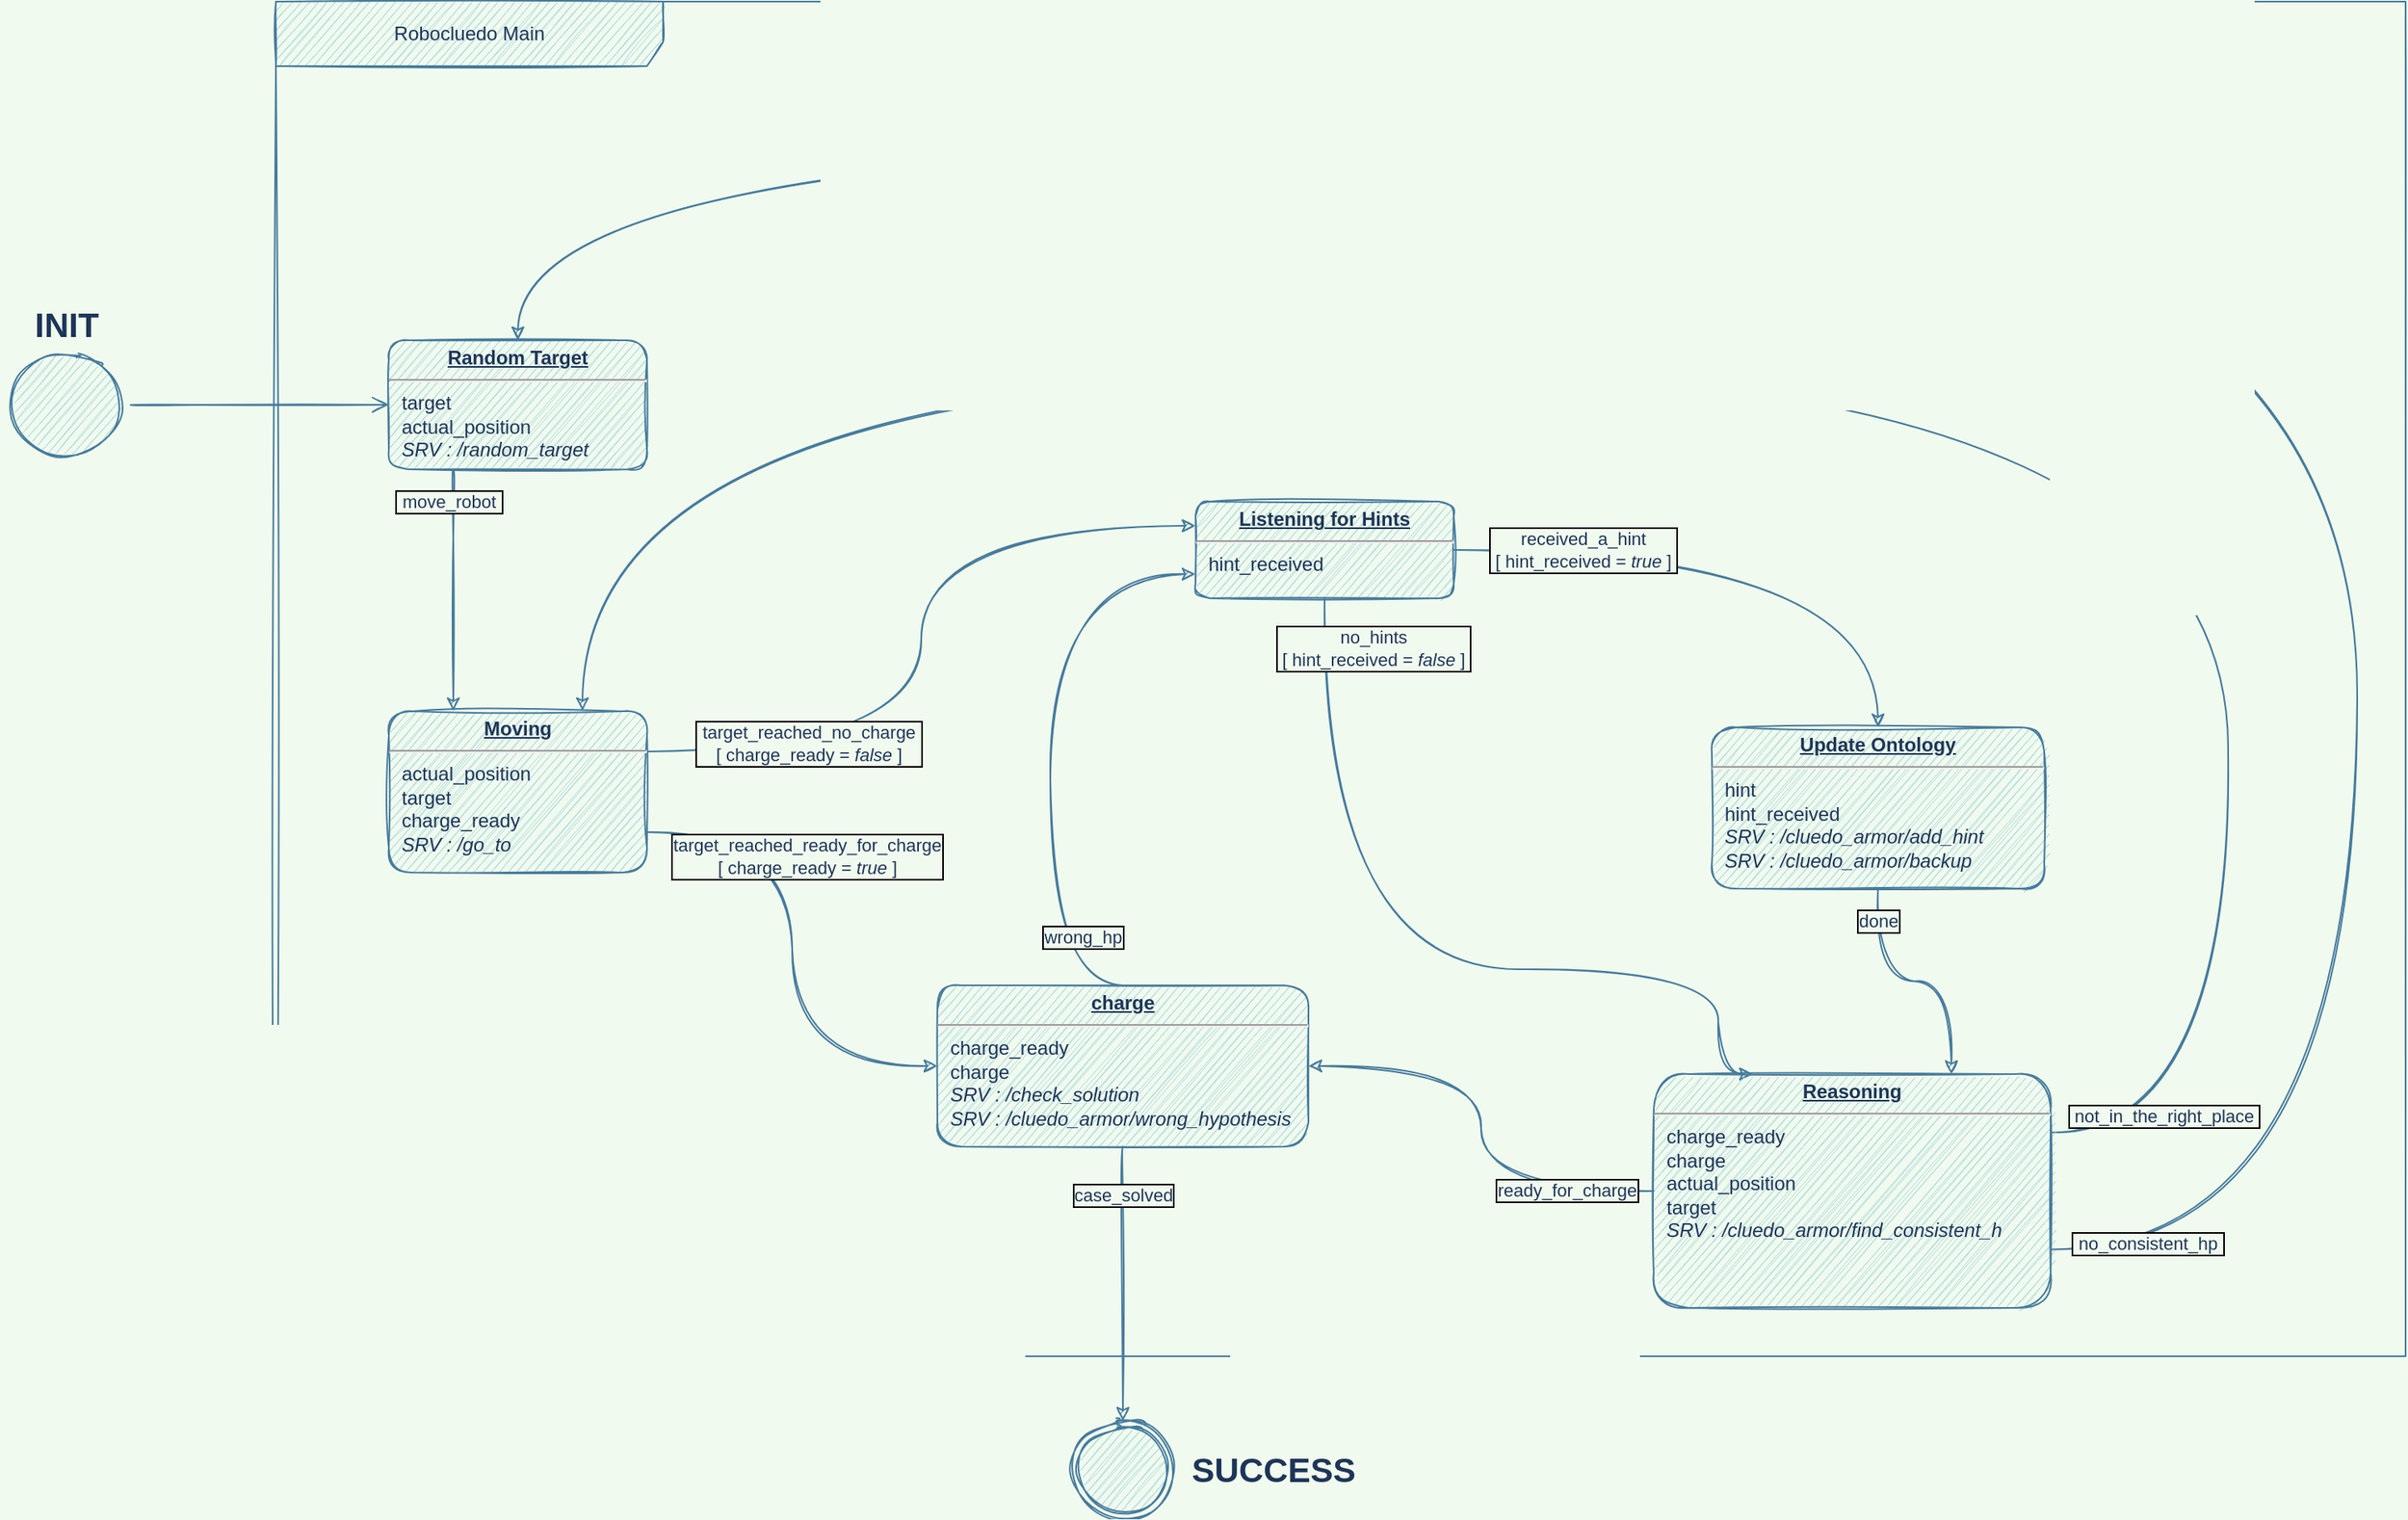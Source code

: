 <mxfile version="15.4.0" type="device"><diagram id="W9Oy2yt0CPcuzXGtQ-K2" name="Page-1"><mxGraphModel dx="2249" dy="814" grid="1" gridSize="10" guides="1" tooltips="1" connect="1" arrows="1" fold="1" page="1" pageScale="1" pageWidth="827" pageHeight="1169" background="#F1FAEE" math="0" shadow="0"><root><mxCell id="0"/><mxCell id="1" parent="0"/><mxCell id="_Xa--BlpYBwkqSLyagYp-50" value="Robocluedo Main" style="shape=umlFrame;whiteSpace=wrap;html=1;rounded=0;fontColor=#1D3557;strokeColor=#457B9D;fillColor=#A8DADC;width=240;height=40;sketch=1;" vertex="1" parent="1"><mxGeometry x="-520" y="160" width="1320" height="840" as="geometry"/></mxCell><mxCell id="_Xa--BlpYBwkqSLyagYp-43" style="edgeStyle=orthogonalEdgeStyle;rounded=1;orthogonalLoop=1;jettySize=auto;html=1;exitX=0.25;exitY=1;exitDx=0;exitDy=0;strokeColor=#457B9D;fontColor=#1D3557;entryX=0.25;entryY=0;entryDx=0;entryDy=0;sketch=1;curved=1;labelBackgroundColor=#F1FAEE;" edge="1" parent="1" source="_Xa--BlpYBwkqSLyagYp-21" target="_Xa--BlpYBwkqSLyagYp-22"><mxGeometry relative="1" as="geometry"/></mxCell><mxCell id="_Xa--BlpYBwkqSLyagYp-44" value="&amp;nbsp;move_robot&amp;nbsp;" style="edgeLabel;html=1;align=center;verticalAlign=middle;resizable=0;points=[];labelBorderColor=#000000;fontColor=#1D3557;sketch=1;labelBackgroundColor=#F1FAEE;" vertex="1" connectable="0" parent="_Xa--BlpYBwkqSLyagYp-43"><mxGeometry x="-0.28" y="1" relative="1" as="geometry"><mxPoint x="-4" y="-34" as="offset"/></mxGeometry></mxCell><mxCell id="_Xa--BlpYBwkqSLyagYp-21" value="&lt;p style=&quot;margin: 0px ; margin-top: 4px ; text-align: center ; text-decoration: underline&quot;&gt;&lt;b&gt;Random Target&lt;/b&gt;&lt;/p&gt;&lt;hr&gt;&lt;p style=&quot;margin: 0px ; margin-left: 8px&quot;&gt;target&lt;br&gt;actual_position&lt;br&gt;&lt;/p&gt;&lt;p style=&quot;margin: 0px ; margin-left: 8px&quot;&gt;&lt;i&gt;SRV : /random_target&lt;/i&gt;&lt;/p&gt;" style="verticalAlign=top;align=left;overflow=fill;fontSize=12;fontFamily=Helvetica;html=1;rounded=1;fillColor=#A8DADC;strokeColor=#457B9D;fontColor=#1D3557;sketch=1;" vertex="1" parent="1"><mxGeometry x="-450" y="370" width="160" height="80" as="geometry"/></mxCell><mxCell id="_Xa--BlpYBwkqSLyagYp-29" style="edgeStyle=orthogonalEdgeStyle;rounded=1;orthogonalLoop=1;jettySize=auto;html=1;exitX=1;exitY=0.25;exitDx=0;exitDy=0;entryX=0;entryY=0.25;entryDx=0;entryDy=0;strokeColor=#457B9D;fontColor=#1D3557;sketch=1;curved=1;labelBackgroundColor=#F1FAEE;" edge="1" parent="1" source="_Xa--BlpYBwkqSLyagYp-22" target="_Xa--BlpYBwkqSLyagYp-23"><mxGeometry relative="1" as="geometry"/></mxCell><mxCell id="_Xa--BlpYBwkqSLyagYp-31" value="&amp;nbsp;target_reached_no_charge&amp;nbsp;&lt;br&gt;&amp;nbsp;[ charge_ready = &lt;i&gt;false&lt;/i&gt; ]&amp;nbsp;" style="edgeLabel;html=1;align=center;verticalAlign=middle;resizable=0;points=[];labelBorderColor=#000000;fontColor=#1D3557;sketch=1;labelBackgroundColor=#F1FAEE;" vertex="1" connectable="0" parent="_Xa--BlpYBwkqSLyagYp-29"><mxGeometry x="0.48" relative="1" as="geometry"><mxPoint x="-115" y="135" as="offset"/></mxGeometry></mxCell><mxCell id="_Xa--BlpYBwkqSLyagYp-30" style="edgeStyle=orthogonalEdgeStyle;rounded=1;orthogonalLoop=1;jettySize=auto;html=1;exitX=1;exitY=0.75;exitDx=0;exitDy=0;entryX=0;entryY=0.5;entryDx=0;entryDy=0;strokeColor=#457B9D;fontColor=#1D3557;sketch=1;curved=1;labelBackgroundColor=#F1FAEE;" edge="1" parent="1" source="_Xa--BlpYBwkqSLyagYp-22" target="_Xa--BlpYBwkqSLyagYp-26"><mxGeometry relative="1" as="geometry"/></mxCell><mxCell id="_Xa--BlpYBwkqSLyagYp-32" value="target_reached_ready_for_charge&lt;br&gt;&amp;nbsp;[ charge_ready = &lt;i&gt;true&amp;nbsp;&lt;/i&gt;]&amp;nbsp;" style="edgeLabel;html=1;align=center;verticalAlign=middle;resizable=0;points=[];labelBorderColor=#000000;fontColor=#1D3557;sketch=1;labelBackgroundColor=#F1FAEE;" vertex="1" connectable="0" parent="_Xa--BlpYBwkqSLyagYp-30"><mxGeometry x="-0.504" y="1" relative="1" as="geometry"><mxPoint x="18" y="16" as="offset"/></mxGeometry></mxCell><mxCell id="_Xa--BlpYBwkqSLyagYp-22" value="&lt;p style=&quot;margin: 0px ; margin-top: 4px ; text-align: center ; text-decoration: underline&quot;&gt;&lt;b&gt;Moving&lt;/b&gt;&lt;/p&gt;&lt;hr&gt;&lt;p style=&quot;margin: 0px ; margin-left: 8px&quot;&gt;actual_position&lt;br&gt;target&lt;br&gt;charge_ready&lt;/p&gt;&lt;p style=&quot;margin: 0px ; margin-left: 8px&quot;&gt;&lt;i&gt;SRV : /go_to&lt;/i&gt;&lt;/p&gt;" style="verticalAlign=top;align=left;overflow=fill;fontSize=12;fontFamily=Helvetica;html=1;rounded=1;fillColor=#A8DADC;strokeColor=#457B9D;fontColor=#1D3557;sketch=1;" vertex="1" parent="1"><mxGeometry x="-450" y="600" width="160" height="100" as="geometry"/></mxCell><mxCell id="_Xa--BlpYBwkqSLyagYp-35" style="edgeStyle=orthogonalEdgeStyle;rounded=1;orthogonalLoop=1;jettySize=auto;html=1;exitX=0.5;exitY=1;exitDx=0;exitDy=0;entryX=0.25;entryY=0;entryDx=0;entryDy=0;strokeColor=#457B9D;fontColor=#1D3557;sketch=1;curved=1;labelBackgroundColor=#F1FAEE;" edge="1" parent="1" source="_Xa--BlpYBwkqSLyagYp-23" target="_Xa--BlpYBwkqSLyagYp-25"><mxGeometry relative="1" as="geometry"><Array as="points"><mxPoint x="130" y="760"/><mxPoint x="374" y="760"/></Array></mxGeometry></mxCell><mxCell id="_Xa--BlpYBwkqSLyagYp-38" value="no_hints&lt;br&gt;&amp;nbsp;[ hint_received = &lt;i&gt;false&lt;/i&gt; ]&amp;nbsp;" style="edgeLabel;html=1;align=center;verticalAlign=middle;resizable=0;points=[];labelBorderColor=#000000;fontColor=#1D3557;sketch=1;labelBackgroundColor=#F1FAEE;" vertex="1" connectable="0" parent="_Xa--BlpYBwkqSLyagYp-35"><mxGeometry x="-0.353" y="10" relative="1" as="geometry"><mxPoint x="20" y="-151" as="offset"/></mxGeometry></mxCell><mxCell id="_Xa--BlpYBwkqSLyagYp-63" style="edgeStyle=orthogonalEdgeStyle;rounded=1;orthogonalLoop=1;jettySize=auto;html=1;fontColor=#1D3557;strokeColor=#457B9D;fillColor=#A8DADC;sketch=1;curved=1;labelBackgroundColor=#F1FAEE;" edge="1" parent="1" source="_Xa--BlpYBwkqSLyagYp-23" target="_Xa--BlpYBwkqSLyagYp-24"><mxGeometry relative="1" as="geometry"/></mxCell><mxCell id="_Xa--BlpYBwkqSLyagYp-64" value="&lt;span style=&quot;background-color: rgb(241 , 250 , 238)&quot;&gt;&amp;nbsp;received_a_hint&amp;nbsp;&lt;/span&gt;&lt;br&gt;&lt;span style=&quot;background-color: rgb(241 , 250 , 238)&quot;&gt;&amp;nbsp;[ hint_received =&amp;nbsp;&lt;/span&gt;&lt;i&gt;true&lt;/i&gt;&lt;span style=&quot;background-color: rgb(241 , 250 , 238)&quot;&gt;&amp;nbsp;]&amp;nbsp;&lt;/span&gt;" style="edgeLabel;html=1;align=center;verticalAlign=middle;resizable=0;points=[];fontColor=#1D3557;labelBorderColor=#000000;sketch=1;labelBackgroundColor=#F1FAEE;" vertex="1" connectable="0" parent="_Xa--BlpYBwkqSLyagYp-63"><mxGeometry x="-0.007" y="-14" relative="1" as="geometry"><mxPoint x="-105" y="-14" as="offset"/></mxGeometry></mxCell><mxCell id="_Xa--BlpYBwkqSLyagYp-23" value="&lt;p style=&quot;margin: 0px ; margin-top: 4px ; text-align: center ; text-decoration: underline&quot;&gt;&lt;b&gt;Listening for Hints&lt;/b&gt;&lt;/p&gt;&lt;hr&gt;&lt;p style=&quot;margin: 0px ; margin-left: 8px&quot;&gt;hint_received&lt;/p&gt;" style="verticalAlign=top;align=left;overflow=fill;fontSize=12;fontFamily=Helvetica;html=1;rounded=1;fillColor=#A8DADC;strokeColor=#457B9D;fontColor=#1D3557;sketch=1;" vertex="1" parent="1"><mxGeometry x="50" y="470" width="160" height="60" as="geometry"/></mxCell><mxCell id="_Xa--BlpYBwkqSLyagYp-36" style="edgeStyle=orthogonalEdgeStyle;rounded=1;orthogonalLoop=1;jettySize=auto;html=1;exitX=0.5;exitY=1;exitDx=0;exitDy=0;entryX=0.75;entryY=0;entryDx=0;entryDy=0;strokeColor=#457B9D;fontColor=#1D3557;sketch=1;curved=1;labelBackgroundColor=#F1FAEE;" edge="1" parent="1" source="_Xa--BlpYBwkqSLyagYp-24" target="_Xa--BlpYBwkqSLyagYp-25"><mxGeometry relative="1" as="geometry"/></mxCell><mxCell id="_Xa--BlpYBwkqSLyagYp-37" value="done" style="edgeLabel;html=1;align=center;verticalAlign=middle;resizable=0;points=[];labelBorderColor=#000000;fontColor=#1D3557;sketch=1;labelBackgroundColor=#F1FAEE;" vertex="1" connectable="0" parent="_Xa--BlpYBwkqSLyagYp-36"><mxGeometry x="-0.412" y="7" relative="1" as="geometry"><mxPoint x="-7" y="-27" as="offset"/></mxGeometry></mxCell><mxCell id="_Xa--BlpYBwkqSLyagYp-24" value="&lt;p style=&quot;margin: 0px ; margin-top: 4px ; text-align: center ; text-decoration: underline&quot;&gt;&lt;b&gt;Update Ontology&lt;/b&gt;&lt;/p&gt;&lt;hr&gt;&lt;p style=&quot;margin: 0px ; margin-left: 8px&quot;&gt;hint&lt;br&gt;hint_received&lt;br&gt;&lt;/p&gt;&lt;p style=&quot;margin: 0px ; margin-left: 8px&quot;&gt;&lt;i&gt;SRV : /cluedo_armor/add_hint&lt;/i&gt;&lt;/p&gt;&lt;p style=&quot;margin: 0px ; margin-left: 8px&quot;&gt;&lt;i&gt;SRV : /cluedo_armor/backup&lt;/i&gt;&lt;/p&gt;" style="verticalAlign=top;align=left;overflow=fill;fontSize=12;fontFamily=Helvetica;html=1;rounded=1;fillColor=#A8DADC;strokeColor=#457B9D;fontColor=#1D3557;sketch=1;" vertex="1" parent="1"><mxGeometry x="370" y="610" width="206" height="100" as="geometry"/></mxCell><mxCell id="_Xa--BlpYBwkqSLyagYp-39" style="edgeStyle=orthogonalEdgeStyle;rounded=1;orthogonalLoop=1;jettySize=auto;html=1;exitX=0;exitY=0.5;exitDx=0;exitDy=0;entryX=1;entryY=0.5;entryDx=0;entryDy=0;strokeColor=#457B9D;fontColor=#1D3557;sketch=1;curved=1;labelBackgroundColor=#F1FAEE;" edge="1" parent="1" source="_Xa--BlpYBwkqSLyagYp-25" target="_Xa--BlpYBwkqSLyagYp-26"><mxGeometry relative="1" as="geometry"/></mxCell><mxCell id="_Xa--BlpYBwkqSLyagYp-40" value="ready_for_charge" style="edgeLabel;html=1;align=center;verticalAlign=middle;resizable=0;points=[];labelBorderColor=#000000;fontColor=#1D3557;sketch=1;labelBackgroundColor=#F1FAEE;" vertex="1" connectable="0" parent="_Xa--BlpYBwkqSLyagYp-39"><mxGeometry x="0.156" y="1" relative="1" as="geometry"><mxPoint x="54" y="61" as="offset"/></mxGeometry></mxCell><mxCell id="_Xa--BlpYBwkqSLyagYp-45" style="edgeStyle=orthogonalEdgeStyle;rounded=1;orthogonalLoop=1;jettySize=auto;html=1;exitX=1;exitY=0.75;exitDx=0;exitDy=0;entryX=0.5;entryY=0;entryDx=0;entryDy=0;strokeColor=#457B9D;fontColor=#1D3557;sketch=1;curved=1;labelBackgroundColor=#F1FAEE;" edge="1" parent="1" source="_Xa--BlpYBwkqSLyagYp-25" target="_Xa--BlpYBwkqSLyagYp-21"><mxGeometry relative="1" as="geometry"><Array as="points"><mxPoint x="770" y="934"/><mxPoint x="770" y="250"/><mxPoint x="-370" y="250"/></Array></mxGeometry></mxCell><mxCell id="_Xa--BlpYBwkqSLyagYp-46" value="&amp;nbsp;no_consistent_hp&amp;nbsp;" style="edgeLabel;html=1;align=center;verticalAlign=middle;resizable=0;points=[];fontColor=#1D3557;labelBorderColor=#000000;sketch=1;labelBackgroundColor=#F1FAEE;" vertex="1" connectable="0" parent="_Xa--BlpYBwkqSLyagYp-45"><mxGeometry x="-0.606" relative="1" as="geometry"><mxPoint x="-130" y="226" as="offset"/></mxGeometry></mxCell><mxCell id="_Xa--BlpYBwkqSLyagYp-48" style="edgeStyle=orthogonalEdgeStyle;rounded=1;orthogonalLoop=1;jettySize=auto;html=1;exitX=1;exitY=0.25;exitDx=0;exitDy=0;entryX=0.75;entryY=0;entryDx=0;entryDy=0;fontColor=#1D3557;strokeColor=#457B9D;fillColor=#A8DADC;sketch=1;curved=1;labelBackgroundColor=#F1FAEE;" edge="1" parent="1" source="_Xa--BlpYBwkqSLyagYp-25" target="_Xa--BlpYBwkqSLyagYp-22"><mxGeometry relative="1" as="geometry"><Array as="points"><mxPoint x="690" y="861"/><mxPoint x="690" y="390"/><mxPoint x="-330" y="390"/></Array></mxGeometry></mxCell><mxCell id="_Xa--BlpYBwkqSLyagYp-49" value="&amp;nbsp;not_in_the_right_place&amp;nbsp;" style="edgeLabel;html=1;align=center;verticalAlign=middle;resizable=0;points=[];fontColor=#1D3557;labelBorderColor=#000000;sketch=1;labelBackgroundColor=#F1FAEE;" vertex="1" connectable="0" parent="_Xa--BlpYBwkqSLyagYp-48"><mxGeometry x="-0.7" y="1" relative="1" as="geometry"><mxPoint x="-39" y="151" as="offset"/></mxGeometry></mxCell><mxCell id="_Xa--BlpYBwkqSLyagYp-25" value="&lt;p style=&quot;margin: 0px ; margin-top: 4px ; text-align: center ; text-decoration: underline&quot;&gt;&lt;b&gt;Reasoning&lt;/b&gt;&lt;/p&gt;&lt;hr&gt;&lt;p style=&quot;margin: 0px ; margin-left: 8px&quot;&gt;charge_ready&lt;/p&gt;&lt;p style=&quot;margin: 0px ; margin-left: 8px&quot;&gt;charge&lt;/p&gt;&lt;p style=&quot;margin: 0px ; margin-left: 8px&quot;&gt;actual_position&lt;/p&gt;&lt;p style=&quot;margin: 0px ; margin-left: 8px&quot;&gt;target&lt;/p&gt;&lt;p style=&quot;margin: 0px ; margin-left: 8px&quot;&gt;&lt;i&gt;SRV : /cluedo_armor/find_consistent_h&lt;/i&gt;&lt;/p&gt;" style="verticalAlign=top;align=left;overflow=fill;fontSize=12;fontFamily=Helvetica;html=1;rounded=1;fillColor=#A8DADC;strokeColor=#457B9D;fontColor=#1D3557;sketch=1;" vertex="1" parent="1"><mxGeometry x="334" y="825" width="246" height="145" as="geometry"/></mxCell><mxCell id="_Xa--BlpYBwkqSLyagYp-56" style="edgeStyle=orthogonalEdgeStyle;rounded=1;orthogonalLoop=1;jettySize=auto;html=1;exitX=0.5;exitY=1;exitDx=0;exitDy=0;entryX=0.5;entryY=0;entryDx=0;entryDy=0;fontColor=#1D3557;strokeColor=#457B9D;fillColor=#A8DADC;sketch=1;curved=1;labelBackgroundColor=#F1FAEE;" edge="1" parent="1" source="_Xa--BlpYBwkqSLyagYp-26" target="_Xa--BlpYBwkqSLyagYp-55"><mxGeometry relative="1" as="geometry"/></mxCell><mxCell id="_Xa--BlpYBwkqSLyagYp-59" value="case_solved" style="edgeLabel;html=1;align=center;verticalAlign=middle;resizable=0;points=[];fontColor=#1D3557;labelBorderColor=#000000;sketch=1;labelBackgroundColor=#F1FAEE;" vertex="1" connectable="0" parent="_Xa--BlpYBwkqSLyagYp-56"><mxGeometry x="-0.305" y="1" relative="1" as="geometry"><mxPoint x="-1" y="-29" as="offset"/></mxGeometry></mxCell><mxCell id="_Xa--BlpYBwkqSLyagYp-61" style="edgeStyle=orthogonalEdgeStyle;rounded=1;orthogonalLoop=1;jettySize=auto;html=1;exitX=0.5;exitY=0;exitDx=0;exitDy=0;entryX=0;entryY=0.75;entryDx=0;entryDy=0;fontColor=#1D3557;strokeColor=#457B9D;fillColor=#A8DADC;sketch=1;curved=1;labelBackgroundColor=#F1FAEE;" edge="1" parent="1" source="_Xa--BlpYBwkqSLyagYp-26" target="_Xa--BlpYBwkqSLyagYp-23"><mxGeometry relative="1" as="geometry"><Array as="points"><mxPoint x="-40" y="770"/><mxPoint x="-40" y="515"/></Array></mxGeometry></mxCell><mxCell id="_Xa--BlpYBwkqSLyagYp-62" value="wrong_hp" style="edgeLabel;html=1;align=center;verticalAlign=middle;resizable=0;points=[];fontColor=#1D3557;labelBorderColor=#000000;sketch=1;labelBackgroundColor=#F1FAEE;" vertex="1" connectable="0" parent="_Xa--BlpYBwkqSLyagYp-61"><mxGeometry x="-0.06" relative="1" as="geometry"><mxPoint x="20" y="108" as="offset"/></mxGeometry></mxCell><mxCell id="_Xa--BlpYBwkqSLyagYp-26" value="&lt;p style=&quot;margin: 0px ; margin-top: 4px ; text-align: center ; text-decoration: underline&quot;&gt;&lt;b&gt;charge&lt;/b&gt;&lt;/p&gt;&lt;hr&gt;&lt;p style=&quot;margin: 0px ; margin-left: 8px&quot;&gt;charge_ready&lt;br&gt;&lt;/p&gt;&lt;p style=&quot;margin: 0px ; margin-left: 8px&quot;&gt;charge&lt;/p&gt;&lt;p style=&quot;margin: 0px ; margin-left: 8px&quot;&gt;&lt;i&gt;SRV : /check_solution&lt;/i&gt;&lt;/p&gt;&lt;p style=&quot;margin: 0px ; margin-left: 8px&quot;&gt;&lt;i&gt;SRV : /cluedo_armor/wrong_hypothesis&lt;/i&gt;&lt;/p&gt;" style="verticalAlign=top;align=left;overflow=fill;fontSize=12;fontFamily=Helvetica;html=1;rounded=1;fillColor=#A8DADC;strokeColor=#457B9D;fontColor=#1D3557;sketch=1;" vertex="1" parent="1"><mxGeometry x="-110" y="770" width="230" height="100" as="geometry"/></mxCell><mxCell id="_Xa--BlpYBwkqSLyagYp-53" value="" style="ellipse;html=1;shape=startState;fillColor=#A8DADC;strokeColor=#457B9D;rounded=0;fontColor=#1D3557;sketch=1;" vertex="1" parent="1"><mxGeometry x="-690" y="375" width="80" height="70" as="geometry"/></mxCell><mxCell id="_Xa--BlpYBwkqSLyagYp-54" value="" style="edgeStyle=orthogonalEdgeStyle;html=1;verticalAlign=bottom;endArrow=open;endSize=8;strokeColor=#457B9D;rounded=1;fontColor=#1D3557;fillColor=#A8DADC;entryX=0;entryY=0.5;entryDx=0;entryDy=0;sketch=1;curved=1;labelBackgroundColor=#F1FAEE;" edge="1" source="_Xa--BlpYBwkqSLyagYp-53" parent="1" target="_Xa--BlpYBwkqSLyagYp-21"><mxGeometry relative="1" as="geometry"><mxPoint x="-450" y="412.5" as="targetPoint"/></mxGeometry></mxCell><mxCell id="_Xa--BlpYBwkqSLyagYp-55" value="" style="ellipse;html=1;shape=endState;fillColor=#A8DADC;strokeColor=#457B9D;rounded=0;fontColor=#1D3557;sketch=1;" vertex="1" parent="1"><mxGeometry x="-28.12" y="1040" width="66.25" height="60" as="geometry"/></mxCell><mxCell id="_Xa--BlpYBwkqSLyagYp-57" value="&lt;b&gt;&lt;font style=&quot;font-size: 21px&quot;&gt;INIT&lt;/font&gt;&lt;/b&gt;" style="text;html=1;align=center;verticalAlign=middle;resizable=0;points=[];autosize=1;strokeColor=none;fillColor=none;fontColor=#1D3557;sketch=1;" vertex="1" parent="1"><mxGeometry x="-680" y="350" width="60" height="20" as="geometry"/></mxCell><mxCell id="_Xa--BlpYBwkqSLyagYp-60" value="&lt;b&gt;&lt;font style=&quot;font-size: 21px&quot;&gt;SUCCESS&lt;/font&gt;&lt;/b&gt;" style="text;html=1;align=center;verticalAlign=middle;resizable=0;points=[];autosize=1;strokeColor=none;fillColor=none;fontColor=#1D3557;sketch=1;" vertex="1" parent="1"><mxGeometry x="38.13" y="1060" width="120" height="20" as="geometry"/></mxCell></root></mxGraphModel></diagram></mxfile>